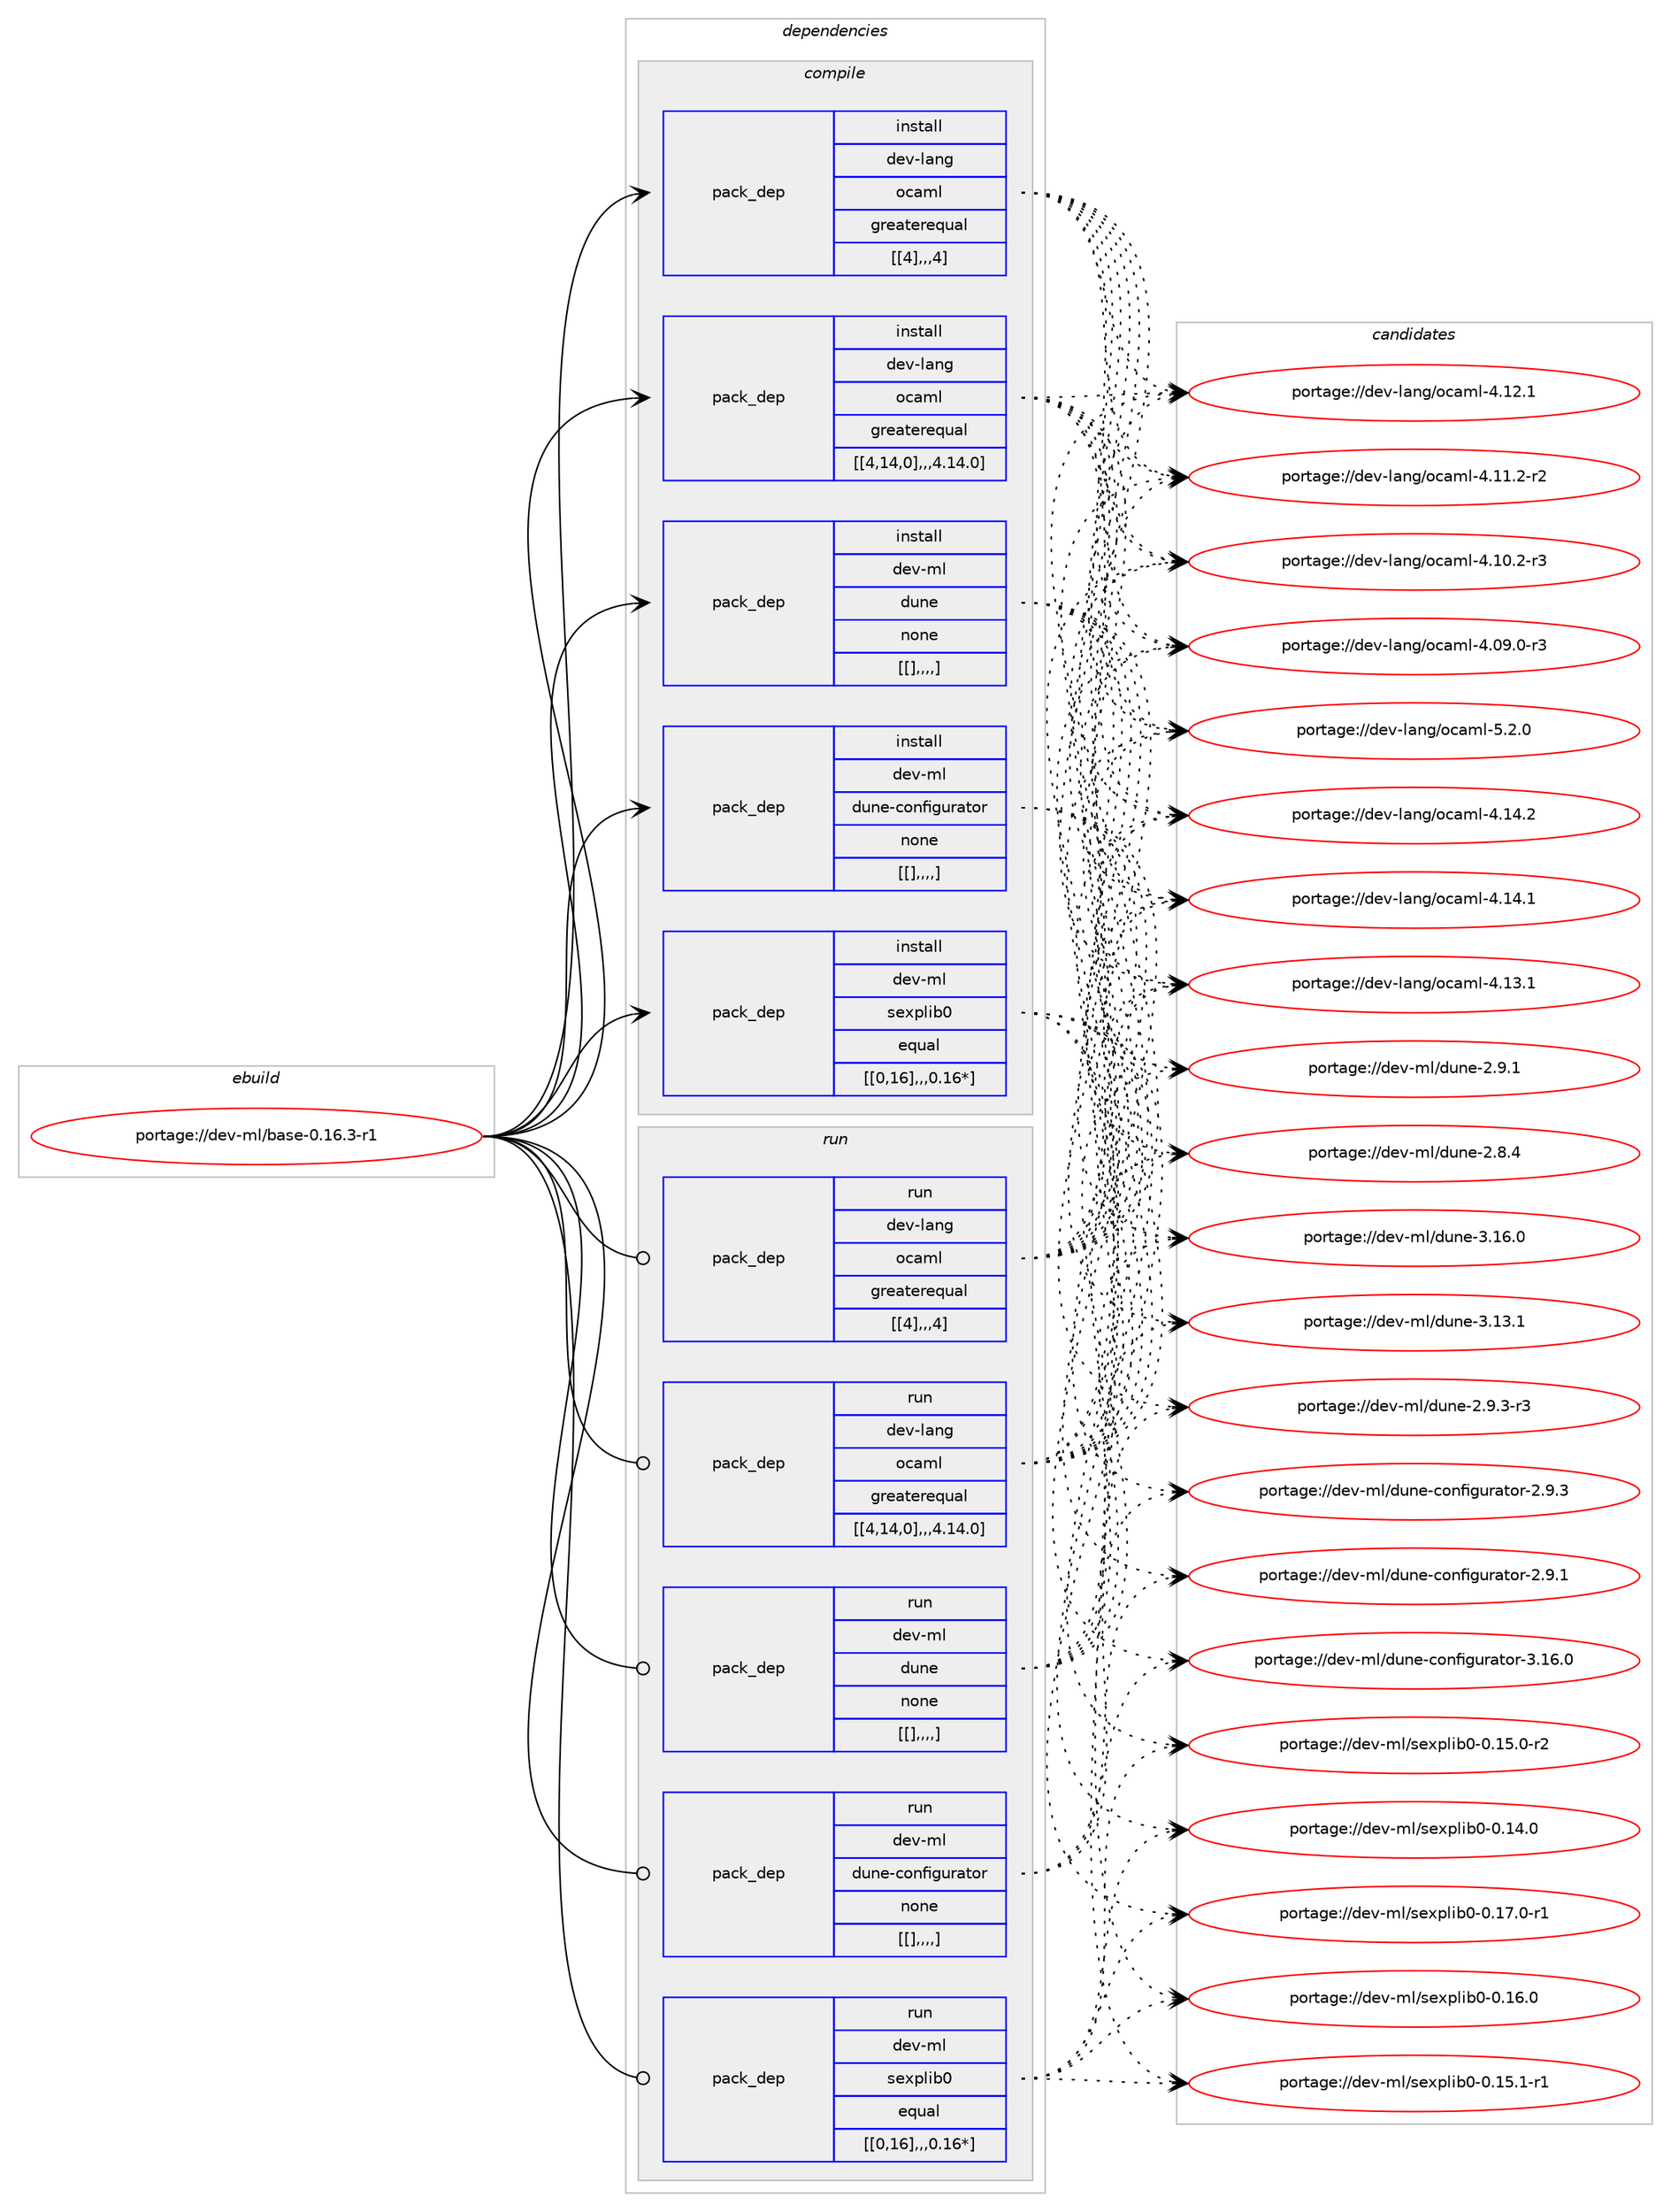 digraph prolog {

# *************
# Graph options
# *************

newrank=true;
concentrate=true;
compound=true;
graph [rankdir=LR,fontname=Helvetica,fontsize=10,ranksep=1.5];#, ranksep=2.5, nodesep=0.2];
edge  [arrowhead=vee];
node  [fontname=Helvetica,fontsize=10];

# **********
# The ebuild
# **********

subgraph cluster_leftcol {
color=gray;
label=<<i>ebuild</i>>;
id [label="portage://dev-ml/base-0.16.3-r1", color=red, width=4, href="../dev-ml/base-0.16.3-r1.svg"];
}

# ****************
# The dependencies
# ****************

subgraph cluster_midcol {
color=gray;
label=<<i>dependencies</i>>;
subgraph cluster_compile {
fillcolor="#eeeeee";
style=filled;
label=<<i>compile</i>>;
subgraph pack87387 {
dependency118287 [label=<<TABLE BORDER="0" CELLBORDER="1" CELLSPACING="0" CELLPADDING="4" WIDTH="220"><TR><TD ROWSPAN="6" CELLPADDING="30">pack_dep</TD></TR><TR><TD WIDTH="110">install</TD></TR><TR><TD>dev-lang</TD></TR><TR><TD>ocaml</TD></TR><TR><TD>greaterequal</TD></TR><TR><TD>[[4],,,4]</TD></TR></TABLE>>, shape=none, color=blue];
}
id:e -> dependency118287:w [weight=20,style="solid",arrowhead="vee"];
subgraph pack87388 {
dependency118288 [label=<<TABLE BORDER="0" CELLBORDER="1" CELLSPACING="0" CELLPADDING="4" WIDTH="220"><TR><TD ROWSPAN="6" CELLPADDING="30">pack_dep</TD></TR><TR><TD WIDTH="110">install</TD></TR><TR><TD>dev-lang</TD></TR><TR><TD>ocaml</TD></TR><TR><TD>greaterequal</TD></TR><TR><TD>[[4,14,0],,,4.14.0]</TD></TR></TABLE>>, shape=none, color=blue];
}
id:e -> dependency118288:w [weight=20,style="solid",arrowhead="vee"];
subgraph pack87389 {
dependency118289 [label=<<TABLE BORDER="0" CELLBORDER="1" CELLSPACING="0" CELLPADDING="4" WIDTH="220"><TR><TD ROWSPAN="6" CELLPADDING="30">pack_dep</TD></TR><TR><TD WIDTH="110">install</TD></TR><TR><TD>dev-ml</TD></TR><TR><TD>dune</TD></TR><TR><TD>none</TD></TR><TR><TD>[[],,,,]</TD></TR></TABLE>>, shape=none, color=blue];
}
id:e -> dependency118289:w [weight=20,style="solid",arrowhead="vee"];
subgraph pack87390 {
dependency118290 [label=<<TABLE BORDER="0" CELLBORDER="1" CELLSPACING="0" CELLPADDING="4" WIDTH="220"><TR><TD ROWSPAN="6" CELLPADDING="30">pack_dep</TD></TR><TR><TD WIDTH="110">install</TD></TR><TR><TD>dev-ml</TD></TR><TR><TD>dune-configurator</TD></TR><TR><TD>none</TD></TR><TR><TD>[[],,,,]</TD></TR></TABLE>>, shape=none, color=blue];
}
id:e -> dependency118290:w [weight=20,style="solid",arrowhead="vee"];
subgraph pack87391 {
dependency118291 [label=<<TABLE BORDER="0" CELLBORDER="1" CELLSPACING="0" CELLPADDING="4" WIDTH="220"><TR><TD ROWSPAN="6" CELLPADDING="30">pack_dep</TD></TR><TR><TD WIDTH="110">install</TD></TR><TR><TD>dev-ml</TD></TR><TR><TD>sexplib0</TD></TR><TR><TD>equal</TD></TR><TR><TD>[[0,16],,,0.16*]</TD></TR></TABLE>>, shape=none, color=blue];
}
id:e -> dependency118291:w [weight=20,style="solid",arrowhead="vee"];
}
subgraph cluster_compileandrun {
fillcolor="#eeeeee";
style=filled;
label=<<i>compile and run</i>>;
}
subgraph cluster_run {
fillcolor="#eeeeee";
style=filled;
label=<<i>run</i>>;
subgraph pack87392 {
dependency118292 [label=<<TABLE BORDER="0" CELLBORDER="1" CELLSPACING="0" CELLPADDING="4" WIDTH="220"><TR><TD ROWSPAN="6" CELLPADDING="30">pack_dep</TD></TR><TR><TD WIDTH="110">run</TD></TR><TR><TD>dev-lang</TD></TR><TR><TD>ocaml</TD></TR><TR><TD>greaterequal</TD></TR><TR><TD>[[4],,,4]</TD></TR></TABLE>>, shape=none, color=blue];
}
id:e -> dependency118292:w [weight=20,style="solid",arrowhead="odot"];
subgraph pack87393 {
dependency118293 [label=<<TABLE BORDER="0" CELLBORDER="1" CELLSPACING="0" CELLPADDING="4" WIDTH="220"><TR><TD ROWSPAN="6" CELLPADDING="30">pack_dep</TD></TR><TR><TD WIDTH="110">run</TD></TR><TR><TD>dev-lang</TD></TR><TR><TD>ocaml</TD></TR><TR><TD>greaterequal</TD></TR><TR><TD>[[4,14,0],,,4.14.0]</TD></TR></TABLE>>, shape=none, color=blue];
}
id:e -> dependency118293:w [weight=20,style="solid",arrowhead="odot"];
subgraph pack87394 {
dependency118294 [label=<<TABLE BORDER="0" CELLBORDER="1" CELLSPACING="0" CELLPADDING="4" WIDTH="220"><TR><TD ROWSPAN="6" CELLPADDING="30">pack_dep</TD></TR><TR><TD WIDTH="110">run</TD></TR><TR><TD>dev-ml</TD></TR><TR><TD>dune</TD></TR><TR><TD>none</TD></TR><TR><TD>[[],,,,]</TD></TR></TABLE>>, shape=none, color=blue];
}
id:e -> dependency118294:w [weight=20,style="solid",arrowhead="odot"];
subgraph pack87395 {
dependency118295 [label=<<TABLE BORDER="0" CELLBORDER="1" CELLSPACING="0" CELLPADDING="4" WIDTH="220"><TR><TD ROWSPAN="6" CELLPADDING="30">pack_dep</TD></TR><TR><TD WIDTH="110">run</TD></TR><TR><TD>dev-ml</TD></TR><TR><TD>dune-configurator</TD></TR><TR><TD>none</TD></TR><TR><TD>[[],,,,]</TD></TR></TABLE>>, shape=none, color=blue];
}
id:e -> dependency118295:w [weight=20,style="solid",arrowhead="odot"];
subgraph pack87396 {
dependency118296 [label=<<TABLE BORDER="0" CELLBORDER="1" CELLSPACING="0" CELLPADDING="4" WIDTH="220"><TR><TD ROWSPAN="6" CELLPADDING="30">pack_dep</TD></TR><TR><TD WIDTH="110">run</TD></TR><TR><TD>dev-ml</TD></TR><TR><TD>sexplib0</TD></TR><TR><TD>equal</TD></TR><TR><TD>[[0,16],,,0.16*]</TD></TR></TABLE>>, shape=none, color=blue];
}
id:e -> dependency118296:w [weight=20,style="solid",arrowhead="odot"];
}
}

# **************
# The candidates
# **************

subgraph cluster_choices {
rank=same;
color=gray;
label=<<i>candidates</i>>;

subgraph choice87387 {
color=black;
nodesep=1;
choice1001011184510897110103471119997109108455346504648 [label="portage://dev-lang/ocaml-5.2.0", color=red, width=4,href="../dev-lang/ocaml-5.2.0.svg"];
choice100101118451089711010347111999710910845524649524650 [label="portage://dev-lang/ocaml-4.14.2", color=red, width=4,href="../dev-lang/ocaml-4.14.2.svg"];
choice100101118451089711010347111999710910845524649524649 [label="portage://dev-lang/ocaml-4.14.1", color=red, width=4,href="../dev-lang/ocaml-4.14.1.svg"];
choice100101118451089711010347111999710910845524649514649 [label="portage://dev-lang/ocaml-4.13.1", color=red, width=4,href="../dev-lang/ocaml-4.13.1.svg"];
choice100101118451089711010347111999710910845524649504649 [label="portage://dev-lang/ocaml-4.12.1", color=red, width=4,href="../dev-lang/ocaml-4.12.1.svg"];
choice1001011184510897110103471119997109108455246494946504511450 [label="portage://dev-lang/ocaml-4.11.2-r2", color=red, width=4,href="../dev-lang/ocaml-4.11.2-r2.svg"];
choice1001011184510897110103471119997109108455246494846504511451 [label="portage://dev-lang/ocaml-4.10.2-r3", color=red, width=4,href="../dev-lang/ocaml-4.10.2-r3.svg"];
choice1001011184510897110103471119997109108455246485746484511451 [label="portage://dev-lang/ocaml-4.09.0-r3", color=red, width=4,href="../dev-lang/ocaml-4.09.0-r3.svg"];
dependency118287:e -> choice1001011184510897110103471119997109108455346504648:w [style=dotted,weight="100"];
dependency118287:e -> choice100101118451089711010347111999710910845524649524650:w [style=dotted,weight="100"];
dependency118287:e -> choice100101118451089711010347111999710910845524649524649:w [style=dotted,weight="100"];
dependency118287:e -> choice100101118451089711010347111999710910845524649514649:w [style=dotted,weight="100"];
dependency118287:e -> choice100101118451089711010347111999710910845524649504649:w [style=dotted,weight="100"];
dependency118287:e -> choice1001011184510897110103471119997109108455246494946504511450:w [style=dotted,weight="100"];
dependency118287:e -> choice1001011184510897110103471119997109108455246494846504511451:w [style=dotted,weight="100"];
dependency118287:e -> choice1001011184510897110103471119997109108455246485746484511451:w [style=dotted,weight="100"];
}
subgraph choice87388 {
color=black;
nodesep=1;
choice1001011184510897110103471119997109108455346504648 [label="portage://dev-lang/ocaml-5.2.0", color=red, width=4,href="../dev-lang/ocaml-5.2.0.svg"];
choice100101118451089711010347111999710910845524649524650 [label="portage://dev-lang/ocaml-4.14.2", color=red, width=4,href="../dev-lang/ocaml-4.14.2.svg"];
choice100101118451089711010347111999710910845524649524649 [label="portage://dev-lang/ocaml-4.14.1", color=red, width=4,href="../dev-lang/ocaml-4.14.1.svg"];
choice100101118451089711010347111999710910845524649514649 [label="portage://dev-lang/ocaml-4.13.1", color=red, width=4,href="../dev-lang/ocaml-4.13.1.svg"];
choice100101118451089711010347111999710910845524649504649 [label="portage://dev-lang/ocaml-4.12.1", color=red, width=4,href="../dev-lang/ocaml-4.12.1.svg"];
choice1001011184510897110103471119997109108455246494946504511450 [label="portage://dev-lang/ocaml-4.11.2-r2", color=red, width=4,href="../dev-lang/ocaml-4.11.2-r2.svg"];
choice1001011184510897110103471119997109108455246494846504511451 [label="portage://dev-lang/ocaml-4.10.2-r3", color=red, width=4,href="../dev-lang/ocaml-4.10.2-r3.svg"];
choice1001011184510897110103471119997109108455246485746484511451 [label="portage://dev-lang/ocaml-4.09.0-r3", color=red, width=4,href="../dev-lang/ocaml-4.09.0-r3.svg"];
dependency118288:e -> choice1001011184510897110103471119997109108455346504648:w [style=dotted,weight="100"];
dependency118288:e -> choice100101118451089711010347111999710910845524649524650:w [style=dotted,weight="100"];
dependency118288:e -> choice100101118451089711010347111999710910845524649524649:w [style=dotted,weight="100"];
dependency118288:e -> choice100101118451089711010347111999710910845524649514649:w [style=dotted,weight="100"];
dependency118288:e -> choice100101118451089711010347111999710910845524649504649:w [style=dotted,weight="100"];
dependency118288:e -> choice1001011184510897110103471119997109108455246494946504511450:w [style=dotted,weight="100"];
dependency118288:e -> choice1001011184510897110103471119997109108455246494846504511451:w [style=dotted,weight="100"];
dependency118288:e -> choice1001011184510897110103471119997109108455246485746484511451:w [style=dotted,weight="100"];
}
subgraph choice87389 {
color=black;
nodesep=1;
choice100101118451091084710011711010145514649544648 [label="portage://dev-ml/dune-3.16.0", color=red, width=4,href="../dev-ml/dune-3.16.0.svg"];
choice100101118451091084710011711010145514649514649 [label="portage://dev-ml/dune-3.13.1", color=red, width=4,href="../dev-ml/dune-3.13.1.svg"];
choice10010111845109108471001171101014550465746514511451 [label="portage://dev-ml/dune-2.9.3-r3", color=red, width=4,href="../dev-ml/dune-2.9.3-r3.svg"];
choice1001011184510910847100117110101455046574649 [label="portage://dev-ml/dune-2.9.1", color=red, width=4,href="../dev-ml/dune-2.9.1.svg"];
choice1001011184510910847100117110101455046564652 [label="portage://dev-ml/dune-2.8.4", color=red, width=4,href="../dev-ml/dune-2.8.4.svg"];
dependency118289:e -> choice100101118451091084710011711010145514649544648:w [style=dotted,weight="100"];
dependency118289:e -> choice100101118451091084710011711010145514649514649:w [style=dotted,weight="100"];
dependency118289:e -> choice10010111845109108471001171101014550465746514511451:w [style=dotted,weight="100"];
dependency118289:e -> choice1001011184510910847100117110101455046574649:w [style=dotted,weight="100"];
dependency118289:e -> choice1001011184510910847100117110101455046564652:w [style=dotted,weight="100"];
}
subgraph choice87390 {
color=black;
nodesep=1;
choice100101118451091084710011711010145991111101021051031171149711611111445514649544648 [label="portage://dev-ml/dune-configurator-3.16.0", color=red, width=4,href="../dev-ml/dune-configurator-3.16.0.svg"];
choice1001011184510910847100117110101459911111010210510311711497116111114455046574651 [label="portage://dev-ml/dune-configurator-2.9.3", color=red, width=4,href="../dev-ml/dune-configurator-2.9.3.svg"];
choice1001011184510910847100117110101459911111010210510311711497116111114455046574649 [label="portage://dev-ml/dune-configurator-2.9.1", color=red, width=4,href="../dev-ml/dune-configurator-2.9.1.svg"];
dependency118290:e -> choice100101118451091084710011711010145991111101021051031171149711611111445514649544648:w [style=dotted,weight="100"];
dependency118290:e -> choice1001011184510910847100117110101459911111010210510311711497116111114455046574651:w [style=dotted,weight="100"];
dependency118290:e -> choice1001011184510910847100117110101459911111010210510311711497116111114455046574649:w [style=dotted,weight="100"];
}
subgraph choice87391 {
color=black;
nodesep=1;
choice10010111845109108471151011201121081059848454846495546484511449 [label="portage://dev-ml/sexplib0-0.17.0-r1", color=red, width=4,href="../dev-ml/sexplib0-0.17.0-r1.svg"];
choice1001011184510910847115101120112108105984845484649544648 [label="portage://dev-ml/sexplib0-0.16.0", color=red, width=4,href="../dev-ml/sexplib0-0.16.0.svg"];
choice10010111845109108471151011201121081059848454846495346494511449 [label="portage://dev-ml/sexplib0-0.15.1-r1", color=red, width=4,href="../dev-ml/sexplib0-0.15.1-r1.svg"];
choice10010111845109108471151011201121081059848454846495346484511450 [label="portage://dev-ml/sexplib0-0.15.0-r2", color=red, width=4,href="../dev-ml/sexplib0-0.15.0-r2.svg"];
choice1001011184510910847115101120112108105984845484649524648 [label="portage://dev-ml/sexplib0-0.14.0", color=red, width=4,href="../dev-ml/sexplib0-0.14.0.svg"];
dependency118291:e -> choice10010111845109108471151011201121081059848454846495546484511449:w [style=dotted,weight="100"];
dependency118291:e -> choice1001011184510910847115101120112108105984845484649544648:w [style=dotted,weight="100"];
dependency118291:e -> choice10010111845109108471151011201121081059848454846495346494511449:w [style=dotted,weight="100"];
dependency118291:e -> choice10010111845109108471151011201121081059848454846495346484511450:w [style=dotted,weight="100"];
dependency118291:e -> choice1001011184510910847115101120112108105984845484649524648:w [style=dotted,weight="100"];
}
subgraph choice87392 {
color=black;
nodesep=1;
choice1001011184510897110103471119997109108455346504648 [label="portage://dev-lang/ocaml-5.2.0", color=red, width=4,href="../dev-lang/ocaml-5.2.0.svg"];
choice100101118451089711010347111999710910845524649524650 [label="portage://dev-lang/ocaml-4.14.2", color=red, width=4,href="../dev-lang/ocaml-4.14.2.svg"];
choice100101118451089711010347111999710910845524649524649 [label="portage://dev-lang/ocaml-4.14.1", color=red, width=4,href="../dev-lang/ocaml-4.14.1.svg"];
choice100101118451089711010347111999710910845524649514649 [label="portage://dev-lang/ocaml-4.13.1", color=red, width=4,href="../dev-lang/ocaml-4.13.1.svg"];
choice100101118451089711010347111999710910845524649504649 [label="portage://dev-lang/ocaml-4.12.1", color=red, width=4,href="../dev-lang/ocaml-4.12.1.svg"];
choice1001011184510897110103471119997109108455246494946504511450 [label="portage://dev-lang/ocaml-4.11.2-r2", color=red, width=4,href="../dev-lang/ocaml-4.11.2-r2.svg"];
choice1001011184510897110103471119997109108455246494846504511451 [label="portage://dev-lang/ocaml-4.10.2-r3", color=red, width=4,href="../dev-lang/ocaml-4.10.2-r3.svg"];
choice1001011184510897110103471119997109108455246485746484511451 [label="portage://dev-lang/ocaml-4.09.0-r3", color=red, width=4,href="../dev-lang/ocaml-4.09.0-r3.svg"];
dependency118292:e -> choice1001011184510897110103471119997109108455346504648:w [style=dotted,weight="100"];
dependency118292:e -> choice100101118451089711010347111999710910845524649524650:w [style=dotted,weight="100"];
dependency118292:e -> choice100101118451089711010347111999710910845524649524649:w [style=dotted,weight="100"];
dependency118292:e -> choice100101118451089711010347111999710910845524649514649:w [style=dotted,weight="100"];
dependency118292:e -> choice100101118451089711010347111999710910845524649504649:w [style=dotted,weight="100"];
dependency118292:e -> choice1001011184510897110103471119997109108455246494946504511450:w [style=dotted,weight="100"];
dependency118292:e -> choice1001011184510897110103471119997109108455246494846504511451:w [style=dotted,weight="100"];
dependency118292:e -> choice1001011184510897110103471119997109108455246485746484511451:w [style=dotted,weight="100"];
}
subgraph choice87393 {
color=black;
nodesep=1;
choice1001011184510897110103471119997109108455346504648 [label="portage://dev-lang/ocaml-5.2.0", color=red, width=4,href="../dev-lang/ocaml-5.2.0.svg"];
choice100101118451089711010347111999710910845524649524650 [label="portage://dev-lang/ocaml-4.14.2", color=red, width=4,href="../dev-lang/ocaml-4.14.2.svg"];
choice100101118451089711010347111999710910845524649524649 [label="portage://dev-lang/ocaml-4.14.1", color=red, width=4,href="../dev-lang/ocaml-4.14.1.svg"];
choice100101118451089711010347111999710910845524649514649 [label="portage://dev-lang/ocaml-4.13.1", color=red, width=4,href="../dev-lang/ocaml-4.13.1.svg"];
choice100101118451089711010347111999710910845524649504649 [label="portage://dev-lang/ocaml-4.12.1", color=red, width=4,href="../dev-lang/ocaml-4.12.1.svg"];
choice1001011184510897110103471119997109108455246494946504511450 [label="portage://dev-lang/ocaml-4.11.2-r2", color=red, width=4,href="../dev-lang/ocaml-4.11.2-r2.svg"];
choice1001011184510897110103471119997109108455246494846504511451 [label="portage://dev-lang/ocaml-4.10.2-r3", color=red, width=4,href="../dev-lang/ocaml-4.10.2-r3.svg"];
choice1001011184510897110103471119997109108455246485746484511451 [label="portage://dev-lang/ocaml-4.09.0-r3", color=red, width=4,href="../dev-lang/ocaml-4.09.0-r3.svg"];
dependency118293:e -> choice1001011184510897110103471119997109108455346504648:w [style=dotted,weight="100"];
dependency118293:e -> choice100101118451089711010347111999710910845524649524650:w [style=dotted,weight="100"];
dependency118293:e -> choice100101118451089711010347111999710910845524649524649:w [style=dotted,weight="100"];
dependency118293:e -> choice100101118451089711010347111999710910845524649514649:w [style=dotted,weight="100"];
dependency118293:e -> choice100101118451089711010347111999710910845524649504649:w [style=dotted,weight="100"];
dependency118293:e -> choice1001011184510897110103471119997109108455246494946504511450:w [style=dotted,weight="100"];
dependency118293:e -> choice1001011184510897110103471119997109108455246494846504511451:w [style=dotted,weight="100"];
dependency118293:e -> choice1001011184510897110103471119997109108455246485746484511451:w [style=dotted,weight="100"];
}
subgraph choice87394 {
color=black;
nodesep=1;
choice100101118451091084710011711010145514649544648 [label="portage://dev-ml/dune-3.16.0", color=red, width=4,href="../dev-ml/dune-3.16.0.svg"];
choice100101118451091084710011711010145514649514649 [label="portage://dev-ml/dune-3.13.1", color=red, width=4,href="../dev-ml/dune-3.13.1.svg"];
choice10010111845109108471001171101014550465746514511451 [label="portage://dev-ml/dune-2.9.3-r3", color=red, width=4,href="../dev-ml/dune-2.9.3-r3.svg"];
choice1001011184510910847100117110101455046574649 [label="portage://dev-ml/dune-2.9.1", color=red, width=4,href="../dev-ml/dune-2.9.1.svg"];
choice1001011184510910847100117110101455046564652 [label="portage://dev-ml/dune-2.8.4", color=red, width=4,href="../dev-ml/dune-2.8.4.svg"];
dependency118294:e -> choice100101118451091084710011711010145514649544648:w [style=dotted,weight="100"];
dependency118294:e -> choice100101118451091084710011711010145514649514649:w [style=dotted,weight="100"];
dependency118294:e -> choice10010111845109108471001171101014550465746514511451:w [style=dotted,weight="100"];
dependency118294:e -> choice1001011184510910847100117110101455046574649:w [style=dotted,weight="100"];
dependency118294:e -> choice1001011184510910847100117110101455046564652:w [style=dotted,weight="100"];
}
subgraph choice87395 {
color=black;
nodesep=1;
choice100101118451091084710011711010145991111101021051031171149711611111445514649544648 [label="portage://dev-ml/dune-configurator-3.16.0", color=red, width=4,href="../dev-ml/dune-configurator-3.16.0.svg"];
choice1001011184510910847100117110101459911111010210510311711497116111114455046574651 [label="portage://dev-ml/dune-configurator-2.9.3", color=red, width=4,href="../dev-ml/dune-configurator-2.9.3.svg"];
choice1001011184510910847100117110101459911111010210510311711497116111114455046574649 [label="portage://dev-ml/dune-configurator-2.9.1", color=red, width=4,href="../dev-ml/dune-configurator-2.9.1.svg"];
dependency118295:e -> choice100101118451091084710011711010145991111101021051031171149711611111445514649544648:w [style=dotted,weight="100"];
dependency118295:e -> choice1001011184510910847100117110101459911111010210510311711497116111114455046574651:w [style=dotted,weight="100"];
dependency118295:e -> choice1001011184510910847100117110101459911111010210510311711497116111114455046574649:w [style=dotted,weight="100"];
}
subgraph choice87396 {
color=black;
nodesep=1;
choice10010111845109108471151011201121081059848454846495546484511449 [label="portage://dev-ml/sexplib0-0.17.0-r1", color=red, width=4,href="../dev-ml/sexplib0-0.17.0-r1.svg"];
choice1001011184510910847115101120112108105984845484649544648 [label="portage://dev-ml/sexplib0-0.16.0", color=red, width=4,href="../dev-ml/sexplib0-0.16.0.svg"];
choice10010111845109108471151011201121081059848454846495346494511449 [label="portage://dev-ml/sexplib0-0.15.1-r1", color=red, width=4,href="../dev-ml/sexplib0-0.15.1-r1.svg"];
choice10010111845109108471151011201121081059848454846495346484511450 [label="portage://dev-ml/sexplib0-0.15.0-r2", color=red, width=4,href="../dev-ml/sexplib0-0.15.0-r2.svg"];
choice1001011184510910847115101120112108105984845484649524648 [label="portage://dev-ml/sexplib0-0.14.0", color=red, width=4,href="../dev-ml/sexplib0-0.14.0.svg"];
dependency118296:e -> choice10010111845109108471151011201121081059848454846495546484511449:w [style=dotted,weight="100"];
dependency118296:e -> choice1001011184510910847115101120112108105984845484649544648:w [style=dotted,weight="100"];
dependency118296:e -> choice10010111845109108471151011201121081059848454846495346494511449:w [style=dotted,weight="100"];
dependency118296:e -> choice10010111845109108471151011201121081059848454846495346484511450:w [style=dotted,weight="100"];
dependency118296:e -> choice1001011184510910847115101120112108105984845484649524648:w [style=dotted,weight="100"];
}
}

}
